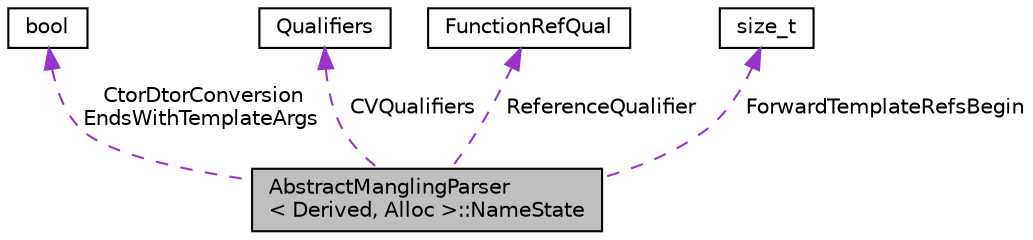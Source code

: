 digraph "AbstractManglingParser&lt; Derived, Alloc &gt;::NameState"
{
 // LATEX_PDF_SIZE
  bgcolor="transparent";
  edge [fontname="Helvetica",fontsize="10",labelfontname="Helvetica",labelfontsize="10"];
  node [fontname="Helvetica",fontsize="10",shape="box"];
  Node1 [label="AbstractManglingParser\l\< Derived, Alloc \>::NameState",height=0.2,width=0.4,color="black", fillcolor="grey75", style="filled", fontcolor="black",tooltip="Holds some extra information about a <name> that is being parsed."];
  Node2 -> Node1 [dir="back",color="darkorchid3",fontsize="10",style="dashed",label=" CtorDtorConversion\nEndsWithTemplateArgs" ,fontname="Helvetica"];
  Node2 [label="bool",height=0.2,width=0.4,color="black",URL="$classbool.html",tooltip=" "];
  Node3 -> Node1 [dir="back",color="darkorchid3",fontsize="10",style="dashed",label=" CVQualifiers" ,fontname="Helvetica"];
  Node3 [label="Qualifiers",height=0.2,width=0.4,color="black",tooltip=" "];
  Node4 -> Node1 [dir="back",color="darkorchid3",fontsize="10",style="dashed",label=" ReferenceQualifier" ,fontname="Helvetica"];
  Node4 [label="FunctionRefQual",height=0.2,width=0.4,color="black",tooltip=" "];
  Node5 -> Node1 [dir="back",color="darkorchid3",fontsize="10",style="dashed",label=" ForwardTemplateRefsBegin" ,fontname="Helvetica"];
  Node5 [label="size_t",height=0.2,width=0.4,color="black",URL="$classsize__t.html",tooltip=" "];
}
